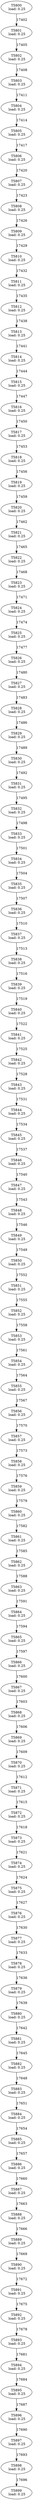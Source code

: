 digraph taskgraph {
	T5800 [label= "T5800\n load: 0.25"];
	T5801 [label= "T5801\n load: 0.25"];
	T5800 -> T5801[label=17402];
	T5802 [label= "T5802\n load: 0.25"];
	T5801 -> T5802[label=17405];
	T5803 [label= "T5803\n load: 0.25"];
	T5802 -> T5803[label=17408];
	T5804 [label= "T5804\n load: 0.25"];
	T5803 -> T5804[label=17411];
	T5805 [label= "T5805\n load: 0.25"];
	T5804 -> T5805[label=17414];
	T5806 [label= "T5806\n load: 0.25"];
	T5805 -> T5806[label=17417];
	T5807 [label= "T5807\n load: 0.25"];
	T5806 -> T5807[label=17420];
	T5808 [label= "T5808\n load: 0.25"];
	T5807 -> T5808[label=17423];
	T5809 [label= "T5809\n load: 0.25"];
	T5808 -> T5809[label=17426];
	T5810 [label= "T5810\n load: 0.25"];
	T5809 -> T5810[label=17429];
	T5811 [label= "T5811\n load: 0.25"];
	T5810 -> T5811[label=17432];
	T5812 [label= "T5812\n load: 0.25"];
	T5811 -> T5812[label=17435];
	T5813 [label= "T5813\n load: 0.25"];
	T5812 -> T5813[label=17438];
	T5814 [label= "T5814\n load: 0.25"];
	T5813 -> T5814[label=17441];
	T5815 [label= "T5815\n load: 0.25"];
	T5814 -> T5815[label=17444];
	T5816 [label= "T5816\n load: 0.25"];
	T5815 -> T5816[label=17447];
	T5817 [label= "T5817\n load: 0.25"];
	T5816 -> T5817[label=17450];
	T5818 [label= "T5818\n load: 0.25"];
	T5817 -> T5818[label=17453];
	T5819 [label= "T5819\n load: 0.25"];
	T5818 -> T5819[label=17456];
	T5820 [label= "T5820\n load: 0.25"];
	T5819 -> T5820[label=17459];
	T5821 [label= "T5821\n load: 0.25"];
	T5820 -> T5821[label=17462];
	T5822 [label= "T5822\n load: 0.25"];
	T5821 -> T5822[label=17465];
	T5823 [label= "T5823\n load: 0.25"];
	T5822 -> T5823[label=17468];
	T5824 [label= "T5824\n load: 0.25"];
	T5823 -> T5824[label=17471];
	T5825 [label= "T5825\n load: 0.25"];
	T5824 -> T5825[label=17474];
	T5826 [label= "T5826\n load: 0.25"];
	T5825 -> T5826[label=17477];
	T5827 [label= "T5827\n load: 0.25"];
	T5826 -> T5827[label=17480];
	T5828 [label= "T5828\n load: 0.25"];
	T5827 -> T5828[label=17483];
	T5829 [label= "T5829\n load: 0.25"];
	T5828 -> T5829[label=17486];
	T5830 [label= "T5830\n load: 0.25"];
	T5829 -> T5830[label=17489];
	T5831 [label= "T5831\n load: 0.25"];
	T5830 -> T5831[label=17492];
	T5832 [label= "T5832\n load: 0.25"];
	T5831 -> T5832[label=17495];
	T5833 [label= "T5833\n load: 0.25"];
	T5832 -> T5833[label=17498];
	T5834 [label= "T5834\n load: 0.25"];
	T5833 -> T5834[label=17501];
	T5835 [label= "T5835\n load: 0.25"];
	T5834 -> T5835[label=17504];
	T5836 [label= "T5836\n load: 0.25"];
	T5835 -> T5836[label=17507];
	T5837 [label= "T5837\n load: 0.25"];
	T5836 -> T5837[label=17510];
	T5838 [label= "T5838\n load: 0.25"];
	T5837 -> T5838[label=17513];
	T5839 [label= "T5839\n load: 0.25"];
	T5838 -> T5839[label=17516];
	T5840 [label= "T5840\n load: 0.25"];
	T5839 -> T5840[label=17519];
	T5841 [label= "T5841\n load: 0.25"];
	T5840 -> T5841[label=17522];
	T5842 [label= "T5842\n load: 0.25"];
	T5841 -> T5842[label=17525];
	T5843 [label= "T5843\n load: 0.25"];
	T5842 -> T5843[label=17528];
	T5844 [label= "T5844\n load: 0.25"];
	T5843 -> T5844[label=17531];
	T5845 [label= "T5845\n load: 0.25"];
	T5844 -> T5845[label=17534];
	T5846 [label= "T5846\n load: 0.25"];
	T5845 -> T5846[label=17537];
	T5847 [label= "T5847\n load: 0.25"];
	T5846 -> T5847[label=17540];
	T5848 [label= "T5848\n load: 0.25"];
	T5847 -> T5848[label=17543];
	T5849 [label= "T5849\n load: 0.25"];
	T5848 -> T5849[label=17546];
	T5850 [label= "T5850\n load: 0.25"];
	T5849 -> T5850[label=17549];
	T5851 [label= "T5851\n load: 0.25"];
	T5850 -> T5851[label=17552];
	T5852 [label= "T5852\n load: 0.25"];
	T5851 -> T5852[label=17555];
	T5853 [label= "T5853\n load: 0.25"];
	T5852 -> T5853[label=17558];
	T5854 [label= "T5854\n load: 0.25"];
	T5853 -> T5854[label=17561];
	T5855 [label= "T5855\n load: 0.25"];
	T5854 -> T5855[label=17564];
	T5856 [label= "T5856\n load: 0.25"];
	T5855 -> T5856[label=17567];
	T5857 [label= "T5857\n load: 0.25"];
	T5856 -> T5857[label=17570];
	T5858 [label= "T5858\n load: 0.25"];
	T5857 -> T5858[label=17573];
	T5859 [label= "T5859\n load: 0.25"];
	T5858 -> T5859[label=17576];
	T5860 [label= "T5860\n load: 0.25"];
	T5859 -> T5860[label=17579];
	T5861 [label= "T5861\n load: 0.25"];
	T5860 -> T5861[label=17582];
	T5862 [label= "T5862\n load: 0.25"];
	T5861 -> T5862[label=17585];
	T5863 [label= "T5863\n load: 0.25"];
	T5862 -> T5863[label=17588];
	T5864 [label= "T5864\n load: 0.25"];
	T5863 -> T5864[label=17591];
	T5865 [label= "T5865\n load: 0.25"];
	T5864 -> T5865[label=17594];
	T5866 [label= "T5866\n load: 0.25"];
	T5865 -> T5866[label=17597];
	T5867 [label= "T5867\n load: 0.25"];
	T5866 -> T5867[label=17600];
	T5868 [label= "T5868\n load: 0.25"];
	T5867 -> T5868[label=17603];
	T5869 [label= "T5869\n load: 0.25"];
	T5868 -> T5869[label=17606];
	T5870 [label= "T5870\n load: 0.25"];
	T5869 -> T5870[label=17609];
	T5871 [label= "T5871\n load: 0.25"];
	T5870 -> T5871[label=17612];
	T5872 [label= "T5872\n load: 0.25"];
	T5871 -> T5872[label=17615];
	T5873 [label= "T5873\n load: 0.25"];
	T5872 -> T5873[label=17618];
	T5874 [label= "T5874\n load: 0.25"];
	T5873 -> T5874[label=17621];
	T5875 [label= "T5875\n load: 0.25"];
	T5874 -> T5875[label=17624];
	T5876 [label= "T5876\n load: 0.25"];
	T5875 -> T5876[label=17627];
	T5877 [label= "T5877\n load: 0.25"];
	T5876 -> T5877[label=17630];
	T5878 [label= "T5878\n load: 0.25"];
	T5877 -> T5878[label=17633];
	T5879 [label= "T5879\n load: 0.25"];
	T5878 -> T5879[label=17636];
	T5880 [label= "T5880\n load: 0.25"];
	T5879 -> T5880[label=17639];
	T5881 [label= "T5881\n load: 0.25"];
	T5880 -> T5881[label=17642];
	T5882 [label= "T5882\n load: 0.25"];
	T5881 -> T5882[label=17645];
	T5883 [label= "T5883\n load: 0.25"];
	T5882 -> T5883[label=17648];
	T5884 [label= "T5884\n load: 0.25"];
	T5883 -> T5884[label=17651];
	T5885 [label= "T5885\n load: 0.25"];
	T5884 -> T5885[label=17654];
	T5886 [label= "T5886\n load: 0.25"];
	T5885 -> T5886[label=17657];
	T5887 [label= "T5887\n load: 0.25"];
	T5886 -> T5887[label=17660];
	T5888 [label= "T5888\n load: 0.25"];
	T5887 -> T5888[label=17663];
	T5889 [label= "T5889\n load: 0.25"];
	T5888 -> T5889[label=17666];
	T5890 [label= "T5890\n load: 0.25"];
	T5889 -> T5890[label=17669];
	T5891 [label= "T5891\n load: 0.25"];
	T5890 -> T5891[label=17672];
	T5892 [label= "T5892\n load: 0.25"];
	T5891 -> T5892[label=17675];
	T5893 [label= "T5893\n load: 0.25"];
	T5892 -> T5893[label=17678];
	T5894 [label= "T5894\n load: 0.25"];
	T5893 -> T5894[label=17681];
	T5895 [label= "T5895\n load: 0.25"];
	T5894 -> T5895[label=17684];
	T5896 [label= "T5896\n load: 0.25"];
	T5895 -> T5896[label=17687];
	T5897 [label= "T5897\n load: 0.25"];
	T5896 -> T5897[label=17690];
	T5898 [label= "T5898\n load: 0.25"];
	T5897 -> T5898[label=17693];
	T5899 [label= "T5899\n load: 0.25"];
	T5898 -> T5899[label=17696];
}